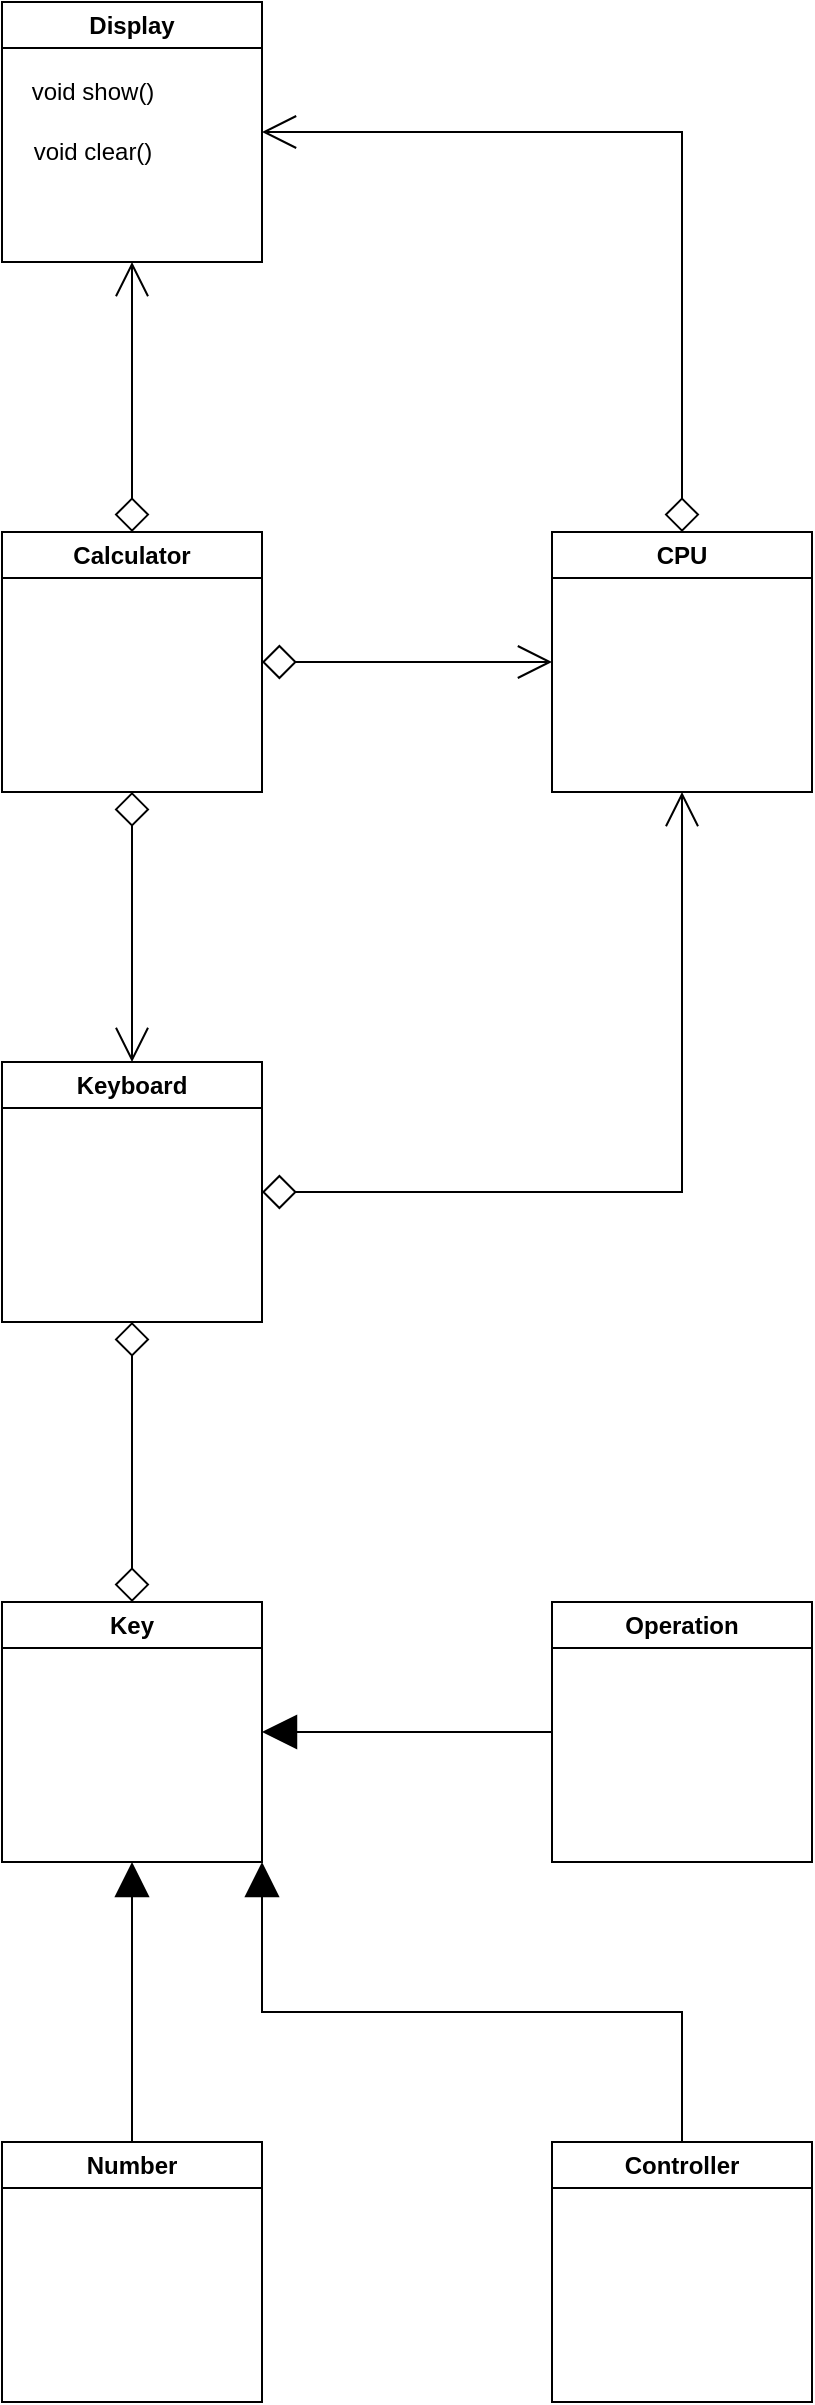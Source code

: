 <mxfile version="21.7.5" type="device">
  <diagram name="Page-1" id="ewHBxKc0YE1rREO_VOrj">
    <mxGraphModel dx="1364" dy="795" grid="1" gridSize="10" guides="1" tooltips="1" connect="1" arrows="1" fold="1" page="1" pageScale="1" pageWidth="850" pageHeight="1100" math="0" shadow="0">
      <root>
        <mxCell id="0" />
        <mxCell id="1" parent="0" />
        <mxCell id="ZvAh8uHUkasPaeULu_sH-10" style="edgeStyle=orthogonalEdgeStyle;rounded=0;orthogonalLoop=1;jettySize=auto;html=1;exitX=1;exitY=0.5;exitDx=0;exitDy=0;entryX=0;entryY=0.5;entryDx=0;entryDy=0;endArrow=open;endFill=0;endSize=15;startArrow=diamond;startFill=0;startSize=15;" edge="1" parent="1" source="ZvAh8uHUkasPaeULu_sH-3" target="ZvAh8uHUkasPaeULu_sH-8">
          <mxGeometry relative="1" as="geometry" />
        </mxCell>
        <mxCell id="ZvAh8uHUkasPaeULu_sH-14" style="edgeStyle=orthogonalEdgeStyle;rounded=0;orthogonalLoop=1;jettySize=auto;html=1;exitX=0.5;exitY=0;exitDx=0;exitDy=0;entryX=0.5;entryY=1;entryDx=0;entryDy=0;endArrow=open;endFill=0;startArrow=diamond;startFill=0;endSize=15;startSize=15;" edge="1" parent="1" source="ZvAh8uHUkasPaeULu_sH-3" target="ZvAh8uHUkasPaeULu_sH-7">
          <mxGeometry relative="1" as="geometry" />
        </mxCell>
        <mxCell id="ZvAh8uHUkasPaeULu_sH-15" style="edgeStyle=orthogonalEdgeStyle;rounded=0;orthogonalLoop=1;jettySize=auto;html=1;exitX=0.5;exitY=1;exitDx=0;exitDy=0;entryX=0.5;entryY=0;entryDx=0;entryDy=0;endArrow=open;endFill=0;startArrow=diamond;startFill=0;endSize=15;startSize=15;" edge="1" parent="1" source="ZvAh8uHUkasPaeULu_sH-3" target="ZvAh8uHUkasPaeULu_sH-12">
          <mxGeometry relative="1" as="geometry" />
        </mxCell>
        <mxCell id="ZvAh8uHUkasPaeULu_sH-3" value="Calculator" style="swimlane;whiteSpace=wrap;html=1;" vertex="1" parent="1">
          <mxGeometry x="185" y="485" width="130" height="130" as="geometry">
            <mxRectangle x="185" y="485" width="100" height="30" as="alternateBounds" />
          </mxGeometry>
        </mxCell>
        <mxCell id="ZvAh8uHUkasPaeULu_sH-7" value="Display" style="swimlane;whiteSpace=wrap;html=1;" vertex="1" parent="1">
          <mxGeometry x="185" y="220" width="130" height="130" as="geometry">
            <mxRectangle x="185" y="220" width="80" height="30" as="alternateBounds" />
          </mxGeometry>
        </mxCell>
        <mxCell id="ZvAh8uHUkasPaeULu_sH-24" value="void show()" style="text;html=1;align=center;verticalAlign=middle;resizable=0;points=[];autosize=1;strokeColor=none;fillColor=none;" vertex="1" parent="ZvAh8uHUkasPaeULu_sH-7">
          <mxGeometry x="5" y="30" width="80" height="30" as="geometry" />
        </mxCell>
        <mxCell id="ZvAh8uHUkasPaeULu_sH-26" value="void clear()" style="text;html=1;align=center;verticalAlign=middle;resizable=0;points=[];autosize=1;strokeColor=none;fillColor=none;" vertex="1" parent="ZvAh8uHUkasPaeULu_sH-7">
          <mxGeometry x="5" y="60" width="80" height="30" as="geometry" />
        </mxCell>
        <mxCell id="ZvAh8uHUkasPaeULu_sH-11" style="edgeStyle=orthogonalEdgeStyle;rounded=0;orthogonalLoop=1;jettySize=auto;html=1;exitX=0.5;exitY=0;exitDx=0;exitDy=0;entryX=1;entryY=0.5;entryDx=0;entryDy=0;endArrow=open;endFill=0;endSize=15;startSize=15;startArrow=diamond;startFill=0;" edge="1" parent="1" source="ZvAh8uHUkasPaeULu_sH-8" target="ZvAh8uHUkasPaeULu_sH-7">
          <mxGeometry relative="1" as="geometry" />
        </mxCell>
        <mxCell id="ZvAh8uHUkasPaeULu_sH-8" value="CPU" style="swimlane;whiteSpace=wrap;html=1;" vertex="1" parent="1">
          <mxGeometry x="460" y="485" width="130" height="130" as="geometry">
            <mxRectangle x="460" y="485" width="70" height="30" as="alternateBounds" />
          </mxGeometry>
        </mxCell>
        <mxCell id="ZvAh8uHUkasPaeULu_sH-13" style="edgeStyle=orthogonalEdgeStyle;rounded=0;orthogonalLoop=1;jettySize=auto;html=1;exitX=1;exitY=0.5;exitDx=0;exitDy=0;entryX=0.5;entryY=1;entryDx=0;entryDy=0;endArrow=open;endFill=0;endSize=15;startSize=15;startArrow=diamond;startFill=0;" edge="1" parent="1" source="ZvAh8uHUkasPaeULu_sH-12" target="ZvAh8uHUkasPaeULu_sH-8">
          <mxGeometry relative="1" as="geometry" />
        </mxCell>
        <mxCell id="ZvAh8uHUkasPaeULu_sH-17" style="edgeStyle=orthogonalEdgeStyle;rounded=0;orthogonalLoop=1;jettySize=auto;html=1;exitX=0.5;exitY=1;exitDx=0;exitDy=0;entryX=0.5;entryY=0;entryDx=0;entryDy=0;endArrow=diamond;endFill=0;startArrow=diamond;startFill=0;endSize=15;startSize=15;" edge="1" parent="1" source="ZvAh8uHUkasPaeULu_sH-12" target="ZvAh8uHUkasPaeULu_sH-16">
          <mxGeometry relative="1" as="geometry" />
        </mxCell>
        <mxCell id="ZvAh8uHUkasPaeULu_sH-12" value="Keyboard" style="swimlane;whiteSpace=wrap;html=1;" vertex="1" parent="1">
          <mxGeometry x="185" y="750" width="130" height="130" as="geometry">
            <mxRectangle x="185" y="750" width="100" height="30" as="alternateBounds" />
          </mxGeometry>
        </mxCell>
        <mxCell id="ZvAh8uHUkasPaeULu_sH-16" value="Key" style="swimlane;whiteSpace=wrap;html=1;" vertex="1" parent="1">
          <mxGeometry x="185" y="1020" width="130" height="130" as="geometry">
            <mxRectangle x="185" y="750" width="100" height="30" as="alternateBounds" />
          </mxGeometry>
        </mxCell>
        <mxCell id="ZvAh8uHUkasPaeULu_sH-21" style="edgeStyle=orthogonalEdgeStyle;rounded=0;orthogonalLoop=1;jettySize=auto;html=1;exitX=0.5;exitY=0;exitDx=0;exitDy=0;entryX=0.5;entryY=1;entryDx=0;entryDy=0;endArrow=block;endFill=1;endSize=15;" edge="1" parent="1" source="ZvAh8uHUkasPaeULu_sH-18" target="ZvAh8uHUkasPaeULu_sH-16">
          <mxGeometry relative="1" as="geometry" />
        </mxCell>
        <mxCell id="ZvAh8uHUkasPaeULu_sH-18" value="Number" style="swimlane;whiteSpace=wrap;html=1;" vertex="1" parent="1">
          <mxGeometry x="185" y="1290" width="130" height="130" as="geometry">
            <mxRectangle x="185" y="750" width="100" height="30" as="alternateBounds" />
          </mxGeometry>
        </mxCell>
        <mxCell id="ZvAh8uHUkasPaeULu_sH-22" style="edgeStyle=orthogonalEdgeStyle;rounded=0;orthogonalLoop=1;jettySize=auto;html=1;exitX=0;exitY=0.5;exitDx=0;exitDy=0;entryX=1;entryY=0.5;entryDx=0;entryDy=0;endArrow=block;endFill=1;endSize=15;" edge="1" parent="1" source="ZvAh8uHUkasPaeULu_sH-19" target="ZvAh8uHUkasPaeULu_sH-16">
          <mxGeometry relative="1" as="geometry" />
        </mxCell>
        <mxCell id="ZvAh8uHUkasPaeULu_sH-19" value="Operation" style="swimlane;whiteSpace=wrap;html=1;" vertex="1" parent="1">
          <mxGeometry x="460" y="1020" width="130" height="130" as="geometry">
            <mxRectangle x="185" y="750" width="100" height="30" as="alternateBounds" />
          </mxGeometry>
        </mxCell>
        <mxCell id="ZvAh8uHUkasPaeULu_sH-23" style="edgeStyle=orthogonalEdgeStyle;rounded=0;orthogonalLoop=1;jettySize=auto;html=1;exitX=0.5;exitY=0;exitDx=0;exitDy=0;entryX=1;entryY=1;entryDx=0;entryDy=0;endArrow=block;endFill=1;endSize=15;" edge="1" parent="1" source="ZvAh8uHUkasPaeULu_sH-20" target="ZvAh8uHUkasPaeULu_sH-16">
          <mxGeometry relative="1" as="geometry" />
        </mxCell>
        <mxCell id="ZvAh8uHUkasPaeULu_sH-20" value="Controller" style="swimlane;whiteSpace=wrap;html=1;startSize=23;" vertex="1" parent="1">
          <mxGeometry x="460" y="1290" width="130" height="130" as="geometry">
            <mxRectangle x="185" y="750" width="100" height="30" as="alternateBounds" />
          </mxGeometry>
        </mxCell>
      </root>
    </mxGraphModel>
  </diagram>
</mxfile>
